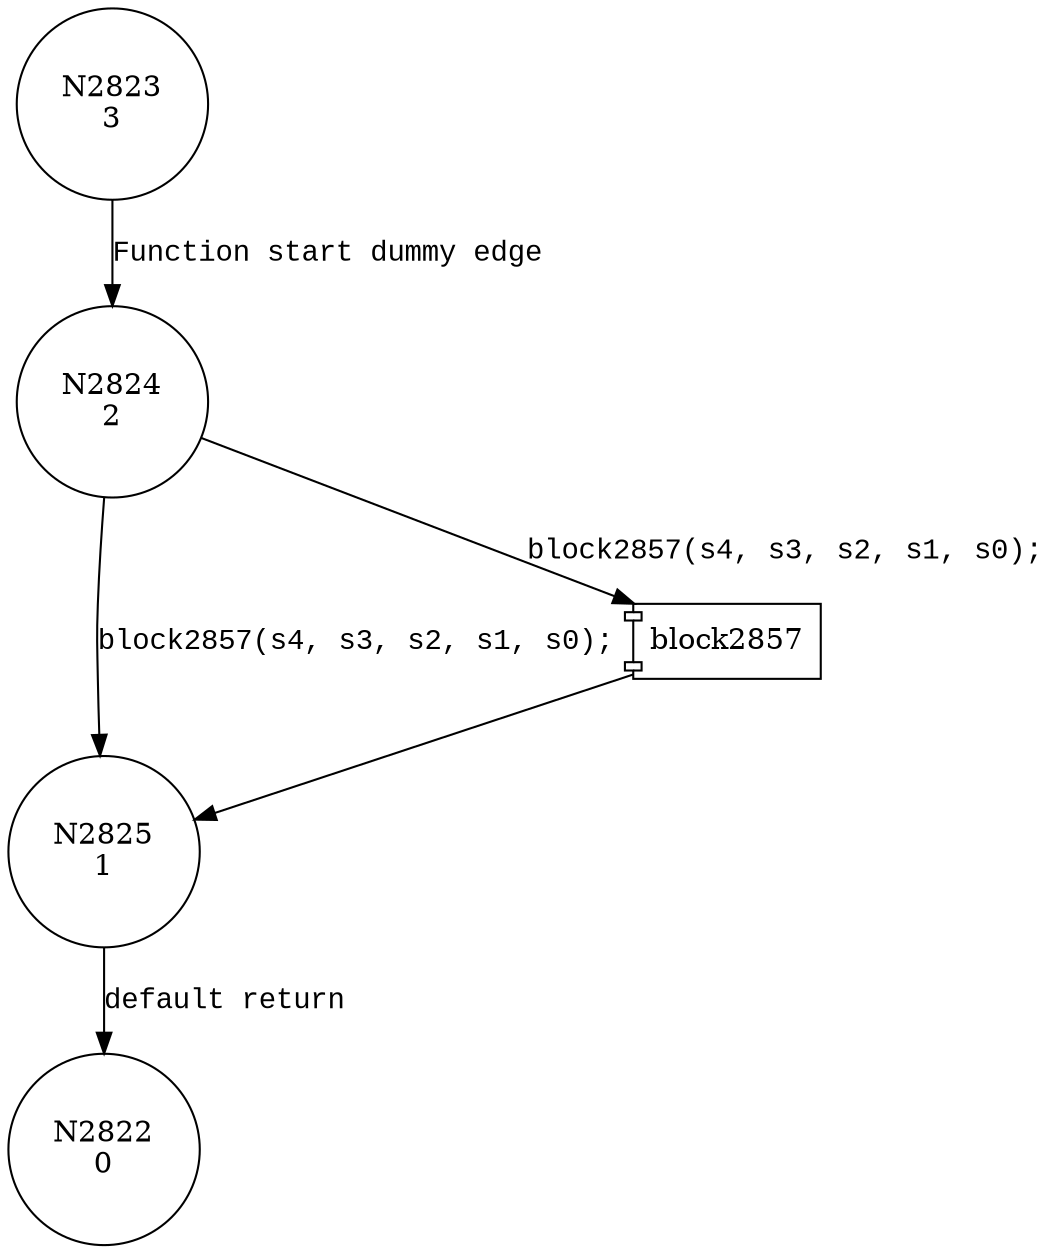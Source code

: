digraph block2856 {
2824 [shape="circle" label="N2824\n2"]
2825 [shape="circle" label="N2825\n1"]
2822 [shape="circle" label="N2822\n0"]
2823 [shape="circle" label="N2823\n3"]
100090 [shape="component" label="block2857"]
2824 -> 100090 [label="block2857(s4, s3, s2, s1, s0);" fontname="Courier New"]
100090 -> 2825 [label="" fontname="Courier New"]
2824 -> 2825 [label="block2857(s4, s3, s2, s1, s0);" fontname="Courier New"]
2825 -> 2822 [label="default return" fontname="Courier New"]
2823 -> 2824 [label="Function start dummy edge" fontname="Courier New"]
}